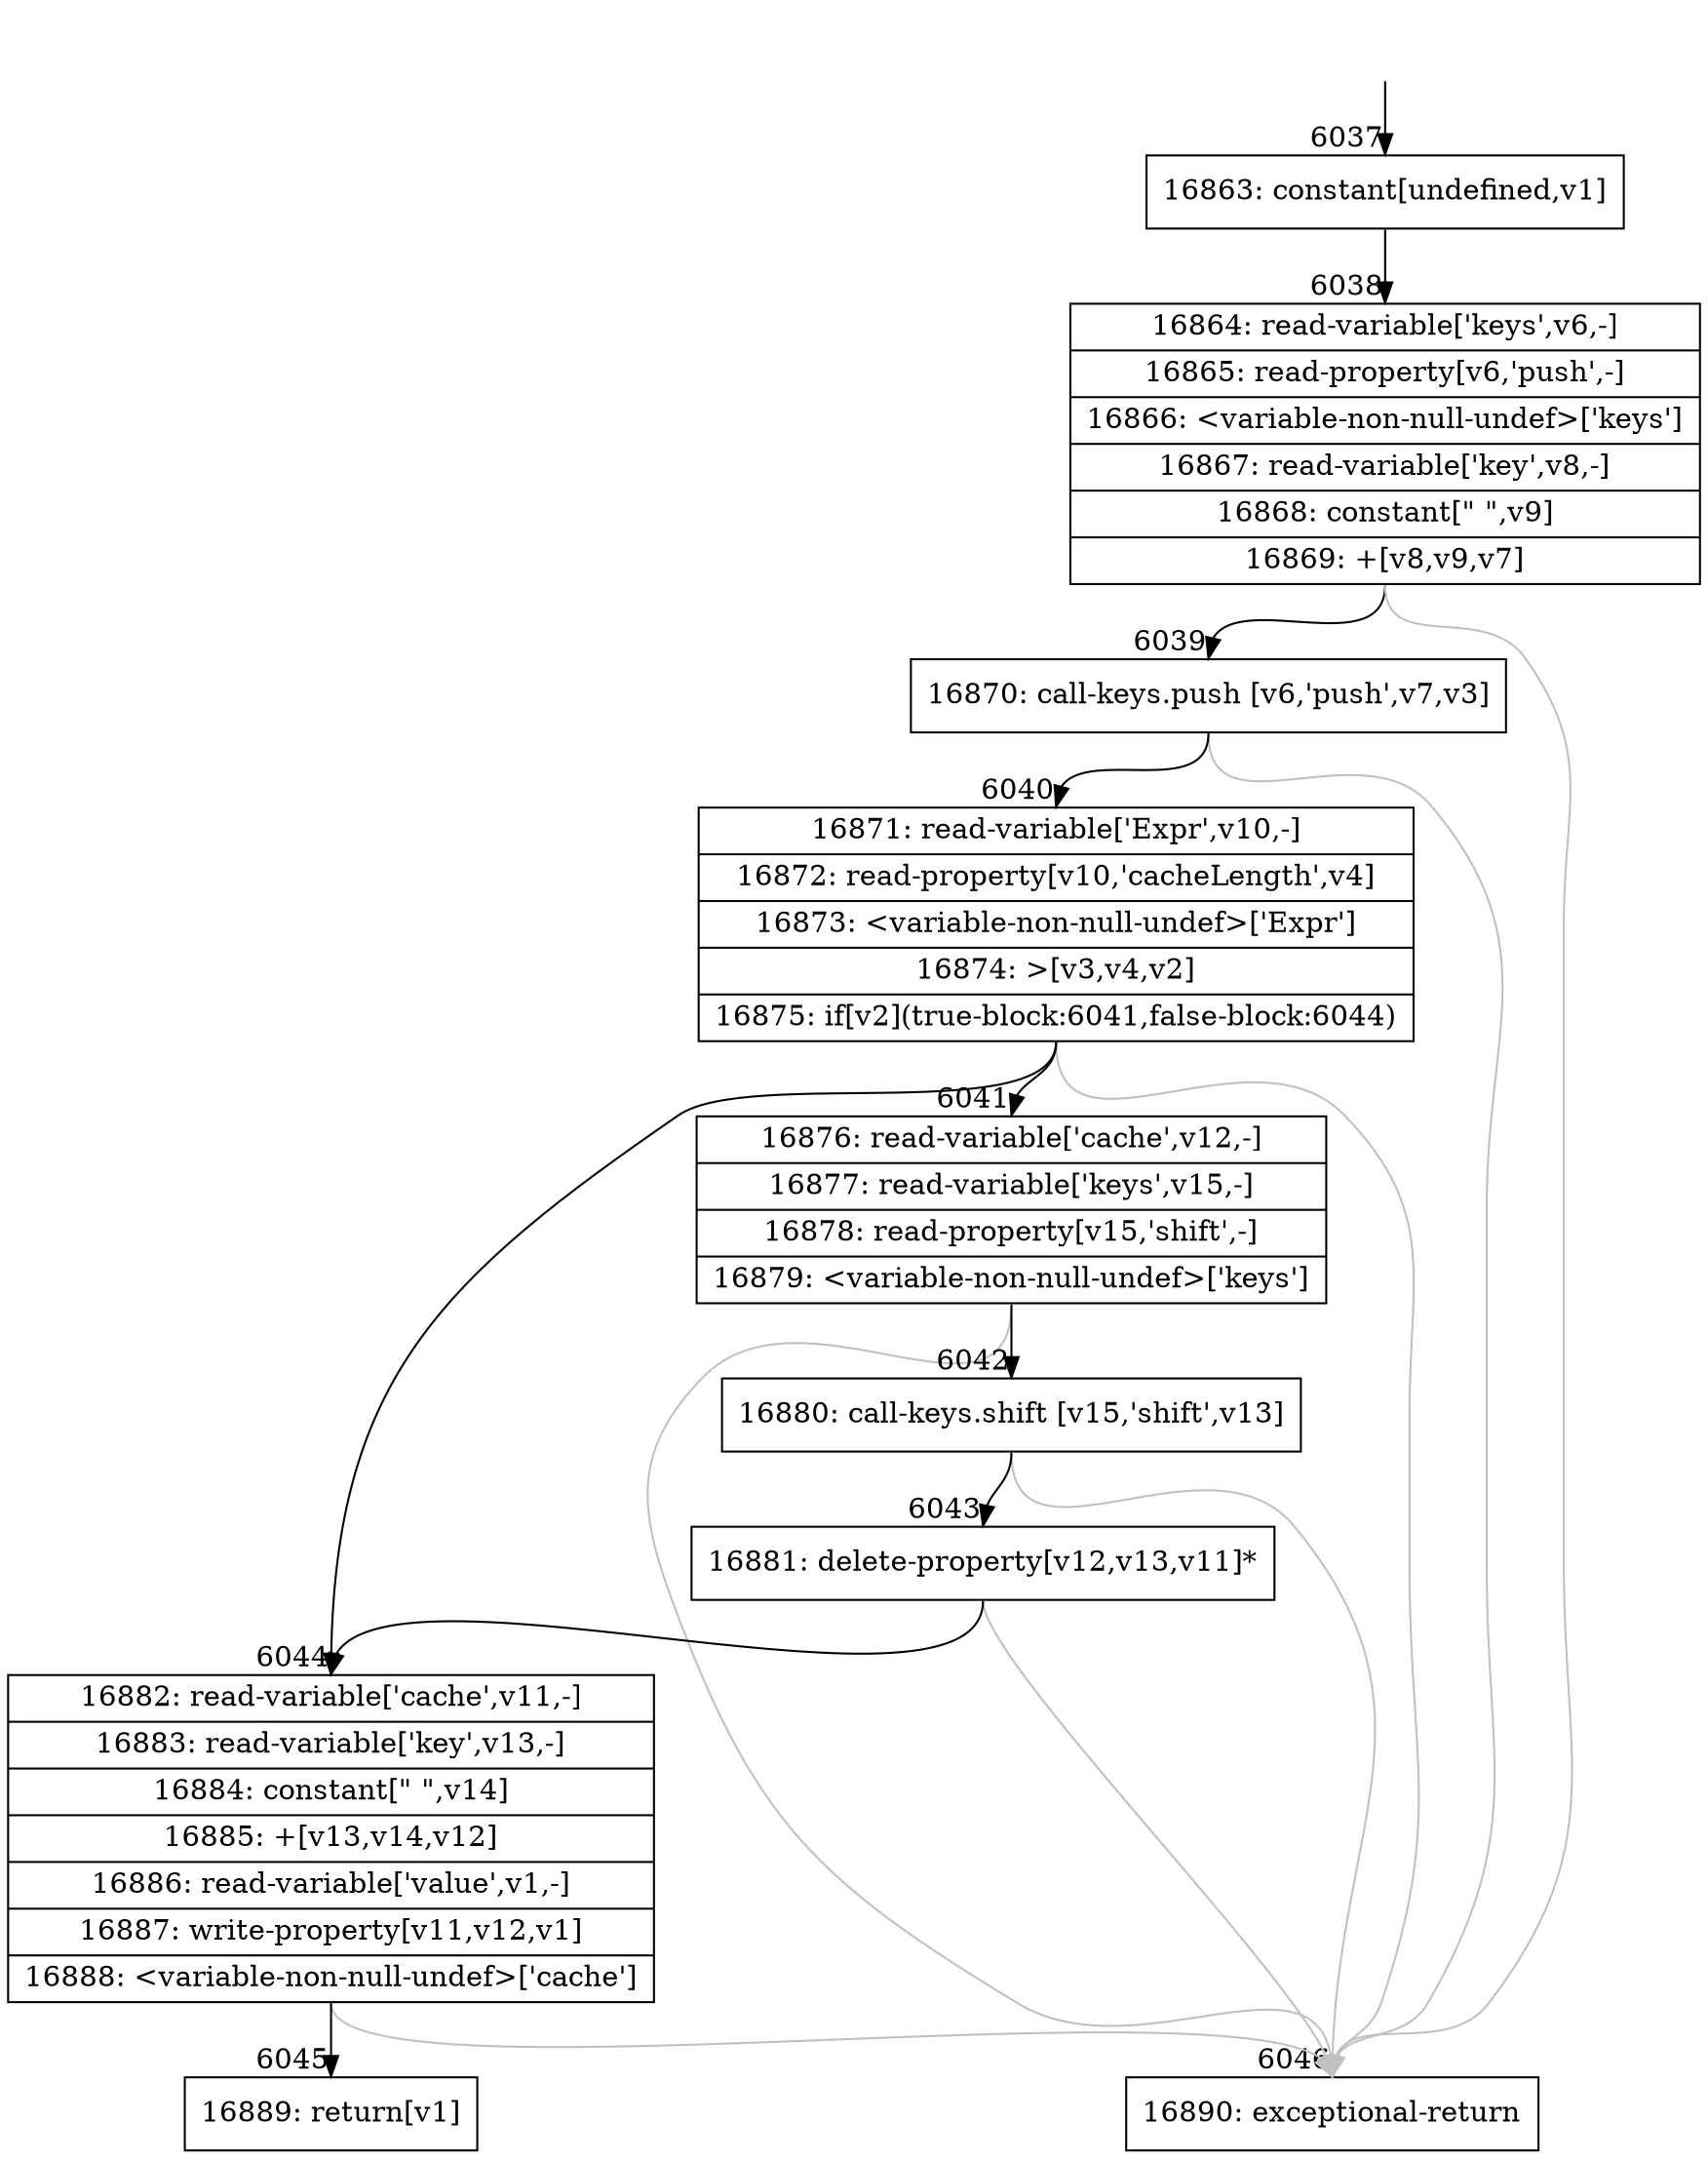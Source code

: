 digraph {
rankdir="TD"
BB_entry472[shape=none,label=""];
BB_entry472 -> BB6037 [tailport=s, headport=n, headlabel="    6037"]
BB6037 [shape=record label="{16863: constant[undefined,v1]}" ] 
BB6037 -> BB6038 [tailport=s, headport=n, headlabel="      6038"]
BB6038 [shape=record label="{16864: read-variable['keys',v6,-]|16865: read-property[v6,'push',-]|16866: \<variable-non-null-undef\>['keys']|16867: read-variable['key',v8,-]|16868: constant[\" \",v9]|16869: +[v8,v9,v7]}" ] 
BB6038 -> BB6039 [tailport=s, headport=n, headlabel="      6039"]
BB6038 -> BB6046 [tailport=s, headport=n, color=gray, headlabel="      6046"]
BB6039 [shape=record label="{16870: call-keys.push [v6,'push',v7,v3]}" ] 
BB6039 -> BB6040 [tailport=s, headport=n, headlabel="      6040"]
BB6039 -> BB6046 [tailport=s, headport=n, color=gray]
BB6040 [shape=record label="{16871: read-variable['Expr',v10,-]|16872: read-property[v10,'cacheLength',v4]|16873: \<variable-non-null-undef\>['Expr']|16874: \>[v3,v4,v2]|16875: if[v2](true-block:6041,false-block:6044)}" ] 
BB6040 -> BB6041 [tailport=s, headport=n, headlabel="      6041"]
BB6040 -> BB6044 [tailport=s, headport=n, headlabel="      6044"]
BB6040 -> BB6046 [tailport=s, headport=n, color=gray]
BB6041 [shape=record label="{16876: read-variable['cache',v12,-]|16877: read-variable['keys',v15,-]|16878: read-property[v15,'shift',-]|16879: \<variable-non-null-undef\>['keys']}" ] 
BB6041 -> BB6042 [tailport=s, headport=n, headlabel="      6042"]
BB6041 -> BB6046 [tailport=s, headport=n, color=gray]
BB6042 [shape=record label="{16880: call-keys.shift [v15,'shift',v13]}" ] 
BB6042 -> BB6043 [tailport=s, headport=n, headlabel="      6043"]
BB6042 -> BB6046 [tailport=s, headport=n, color=gray]
BB6043 [shape=record label="{16881: delete-property[v12,v13,v11]*}" ] 
BB6043 -> BB6044 [tailport=s, headport=n]
BB6043 -> BB6046 [tailport=s, headport=n, color=gray]
BB6044 [shape=record label="{16882: read-variable['cache',v11,-]|16883: read-variable['key',v13,-]|16884: constant[\" \",v14]|16885: +[v13,v14,v12]|16886: read-variable['value',v1,-]|16887: write-property[v11,v12,v1]|16888: \<variable-non-null-undef\>['cache']}" ] 
BB6044 -> BB6045 [tailport=s, headport=n, headlabel="      6045"]
BB6044 -> BB6046 [tailport=s, headport=n, color=gray]
BB6045 [shape=record label="{16889: return[v1]}" ] 
BB6046 [shape=record label="{16890: exceptional-return}" ] 
//#$~ 4742
}
